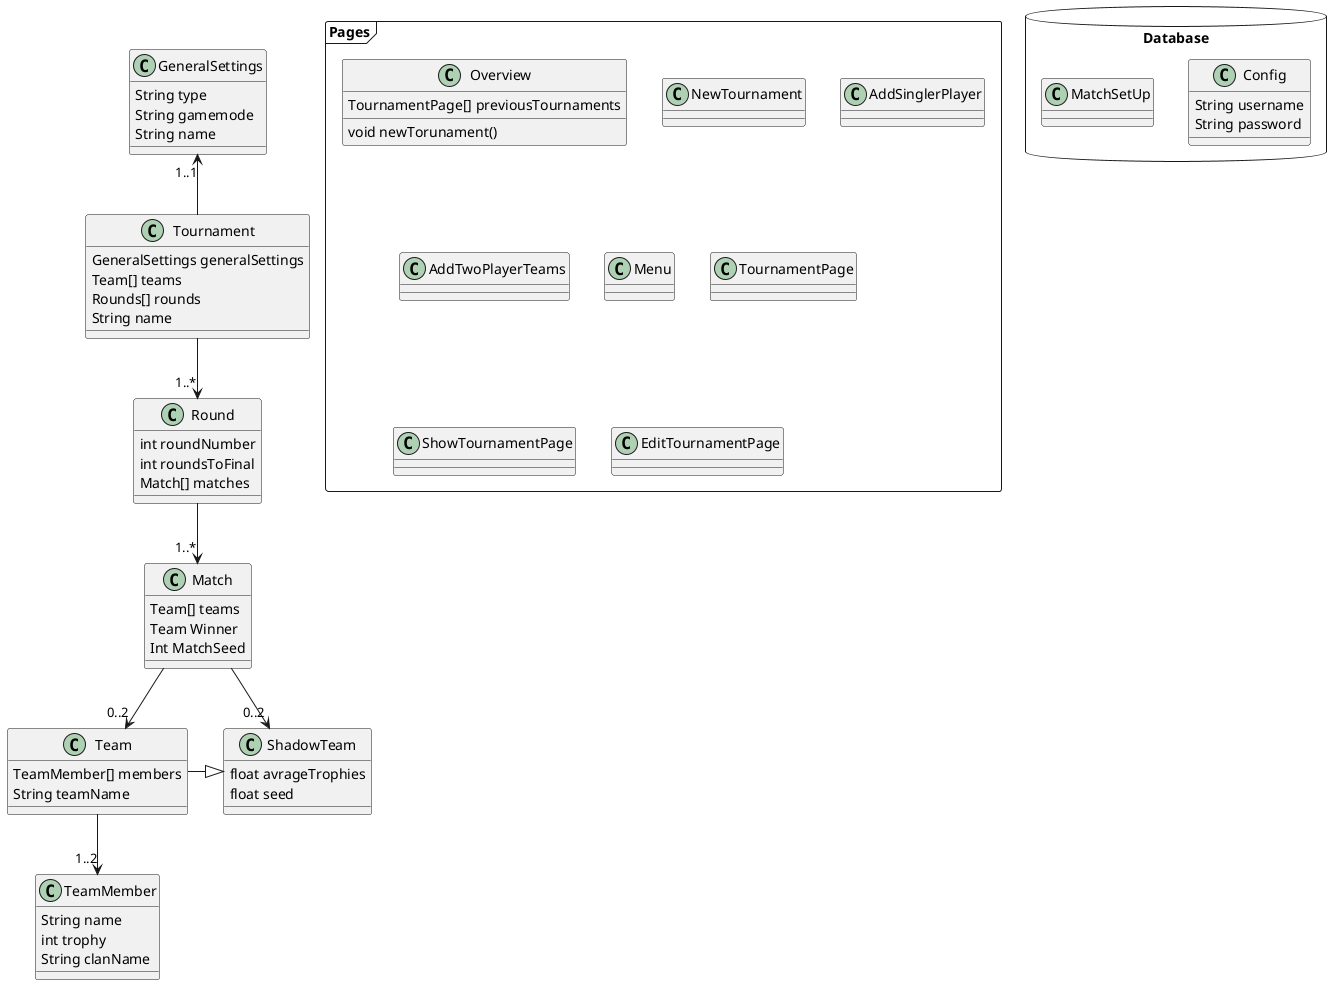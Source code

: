 @startuml MachineBorderThicknes

'left to right direction

package Database <<Database>>{
    class Config{
        String username  
        String password
    }
    class MatchSetUp{
        
    }
}

Package Pages <<frame>>{
    

    Class Overview{
        TournamentPage[] previousTournaments
        void newTorunament()
    }

    Class NewTournament{

    }
    Class AddSinglerPlayer{

    }
    Class AddTwoPlayerTeams{

    }
    Class Menu{
        
    }
    Class TournamentPage{
        
    }
    Class ShowTournamentPage{
        
    }
    Class EditTournamentPage{
        
    }
}




Class Tournament{
    GeneralSettings generalSettings
    Team[] teams
    Rounds[] rounds
    String name
    
}


Class GeneralSettings{
    String type
    String gamemode
    String name
}


Class Team{
    TeamMember[] members
    String teamName

}

class TeamMember{
    String name
    int trophy
    String clanName
}

Class Match{
    Team[] teams
    Team Winner
    Int MatchSeed
}

Class Round{
    int roundNumber
    int roundsToFinal
    Match[] matches
}

Class ShadowTeam {
    float avrageTrophies
    float seed
}




GeneralSettings "1..1" <-- Tournament
Tournament--> "1..*" Round
Round-->"1..*" Match
Match-->"0..2"Team
Match-->"0..2"ShadowTeam
Team-->"1..2"TeamMember


Team-r-|>ShadowTeam



@enduml